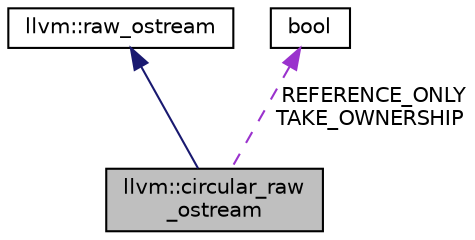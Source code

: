 digraph "llvm::circular_raw_ostream"
{
 // LATEX_PDF_SIZE
  bgcolor="transparent";
  edge [fontname="Helvetica",fontsize="10",labelfontname="Helvetica",labelfontsize="10"];
  node [fontname="Helvetica",fontsize="10",shape="box"];
  Node1 [label="llvm::circular_raw\l_ostream",height=0.2,width=0.4,color="black", fillcolor="grey75", style="filled", fontcolor="black",tooltip="circular_raw_ostream - A raw_ostream which can save its data to a circular buffer,..."];
  Node2 -> Node1 [dir="back",color="midnightblue",fontsize="10",style="solid",fontname="Helvetica"];
  Node2 [label="llvm::raw_ostream",height=0.2,width=0.4,color="black",URL="$classllvm_1_1raw__ostream.html",tooltip="This class implements an extremely fast bulk output stream that can only output to a stream."];
  Node3 -> Node1 [dir="back",color="darkorchid3",fontsize="10",style="dashed",label=" REFERENCE_ONLY\nTAKE_OWNERSHIP" ,fontname="Helvetica"];
  Node3 [label="bool",height=0.2,width=0.4,color="black",URL="$classbool.html",tooltip=" "];
}
